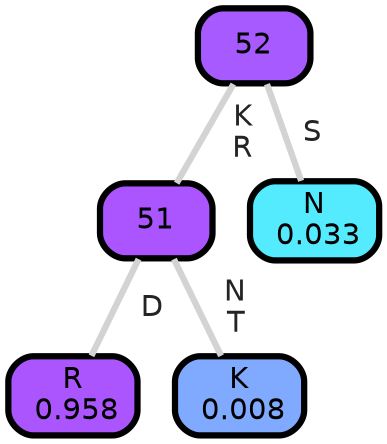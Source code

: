 graph Tree {
node [shape=box, style="filled, rounded",color="black",penwidth="3",fontcolor="black",                 fontname=helvetica] ;
graph [ranksep="0 equally", splines=straight,                 bgcolor=transparent, dpi=200] ;
edge [fontname=helvetica, fontweight=bold,fontcolor=grey14,color=lightgray] ;
0 [label="R
 0.958", fillcolor="#ab55ff"] ;
1 [label="51", fillcolor="#aa55ff"] ;
2 [label="K
 0.008", fillcolor="#80aaff"] ;
3 [label="52", fillcolor="#a75aff"] ;
4 [label="N
 0.033", fillcolor="#55ebff"] ;
1 -- 0 [label=" D",penwidth=3] ;
1 -- 2 [label=" N\n T",penwidth=3] ;
3 -- 1 [label=" K\n R",penwidth=3] ;
3 -- 4 [label=" S",penwidth=3] ;
{rank = same;}}
